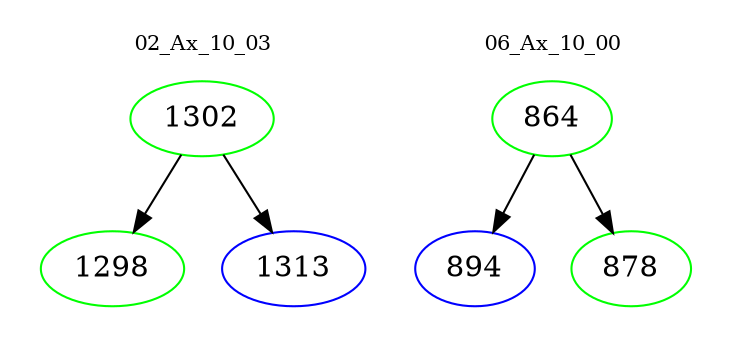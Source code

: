 digraph{
subgraph cluster_0 {
color = white
label = "02_Ax_10_03";
fontsize=10;
T0_1302 [label="1302", color="green"]
T0_1302 -> T0_1298 [color="black"]
T0_1298 [label="1298", color="green"]
T0_1302 -> T0_1313 [color="black"]
T0_1313 [label="1313", color="blue"]
}
subgraph cluster_1 {
color = white
label = "06_Ax_10_00";
fontsize=10;
T1_864 [label="864", color="green"]
T1_864 -> T1_894 [color="black"]
T1_894 [label="894", color="blue"]
T1_864 -> T1_878 [color="black"]
T1_878 [label="878", color="green"]
}
}
